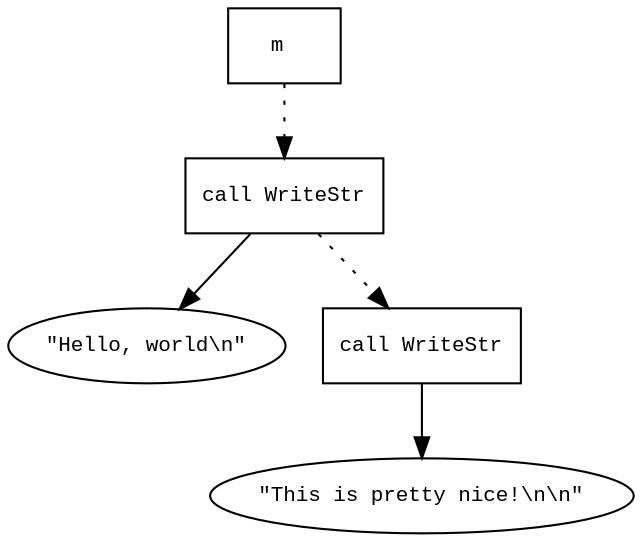 digraph AST {
  graph [fontname="Times New Roman",fontsize=10];
  node  [fontname="Courier New",fontsize=10];
  edge  [fontname="Times New Roman",fontsize=10];

  node0 [label="m ",shape=box];
  node1 [label="call WriteStr",shape=box];
  node2 [label="\"Hello, world\\n\"",shape=ellipse];
  node1->node2;
  node0 -> node1 [style=dotted];
  node4 [label="call WriteStr",shape=box];
  node5 [label="\"This is pretty nice!\\n\\n\"",shape=ellipse];
  node4->node5;
  node1 -> node4 [style=dotted];
}
